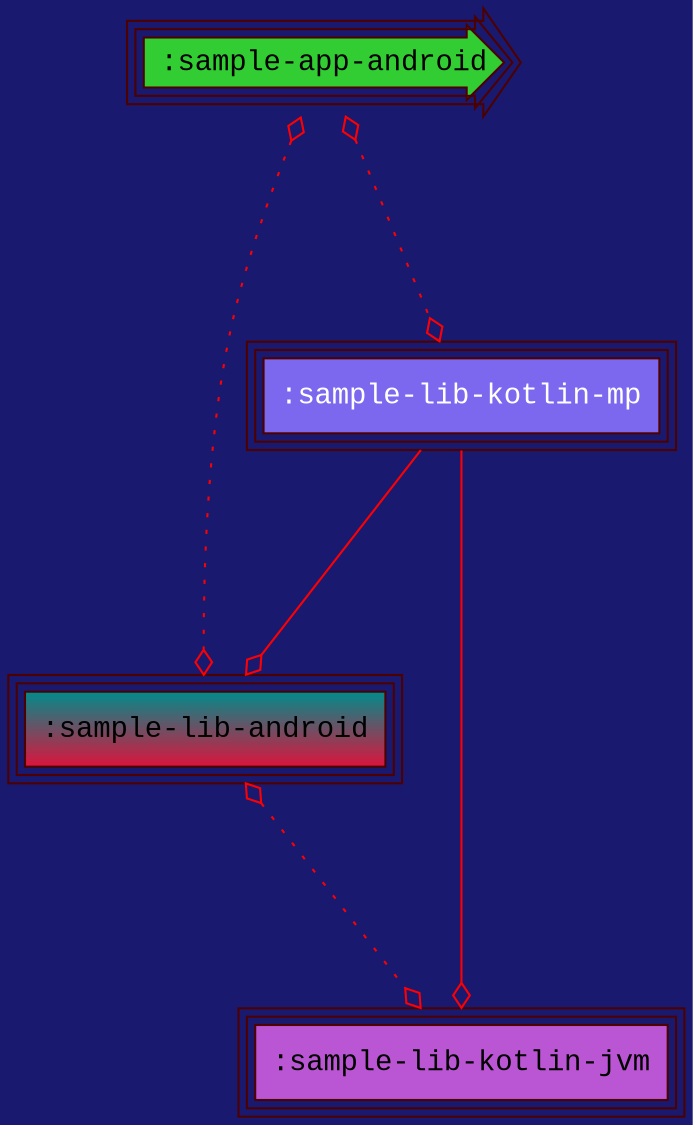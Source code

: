 digraph {
  edge [arrowhead="ediamond",arrowtail="none",color="red",labelfloat="true",fontcolor="lime"]
  graph [layout="dot",bgcolor="MidnightBlue",fontsize="30",rankdir="TB",ranksep="1.5"]
  node [fontname="Courier New",peripheries="3",style="filled",shape="box",color="#4C0000"]
  ":sample-app-android" [shape="rarrow",style="radial",fillcolor="limegreen"]
  ":sample-lib-android" [gradientangle="90",fillcolor="crimson:cyan4"]
  ":sample-lib-kotlin-jvm" [fillcolor="mediumorchid"]
  ":sample-lib-kotlin-mp" [fontcolor="white",fillcolor="mediumslateblue"]
  ":sample-app-android" -> ":sample-lib-android" [style="dotted",dir="both",arrowtail="ediamond"]
  ":sample-app-android" -> ":sample-lib-kotlin-mp" [style="dotted",dir="both",arrowtail="ediamond"]
  ":sample-lib-android" -> ":sample-lib-kotlin-jvm" [style="dotted",dir="both",arrowtail="ediamond"]
  ":sample-lib-kotlin-mp" -> ":sample-lib-android" [style="solid",weight="5"]
  ":sample-lib-kotlin-mp" -> ":sample-lib-kotlin-jvm" [style="solid",weight="5"]
}
